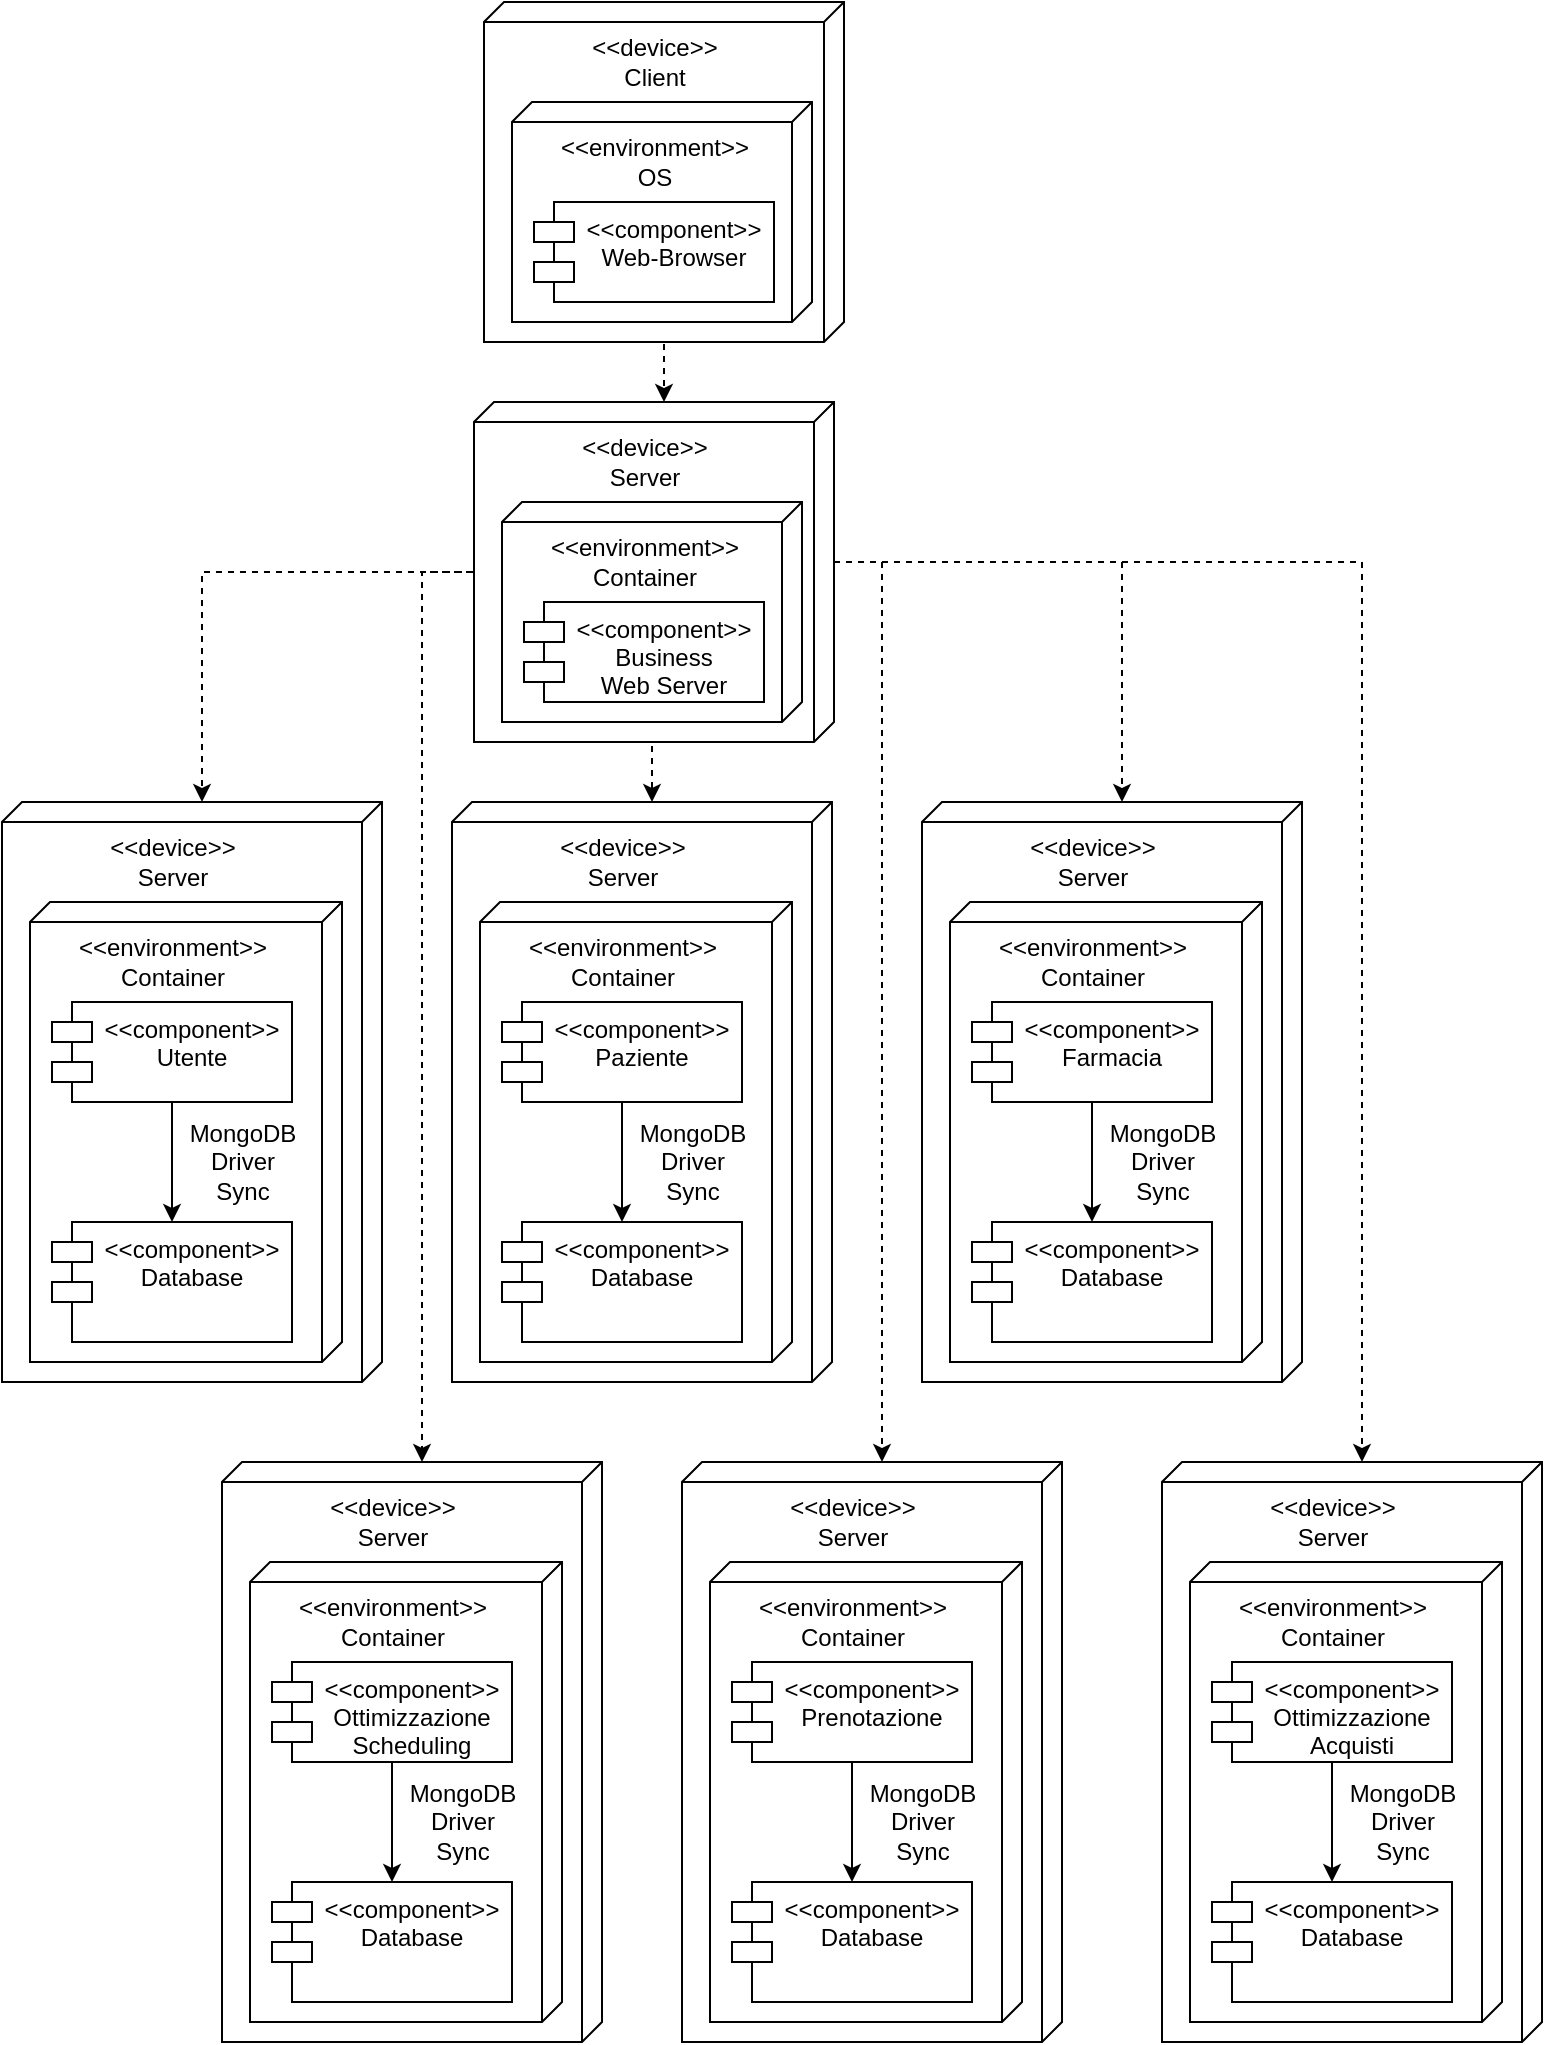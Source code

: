 <mxfile version="20.6.2" type="device" pages="2"><diagram id="hp1qp7mSKygAO5UUr3cB" name="Deployment Diagram"><mxGraphModel dx="1024" dy="604" grid="1" gridSize="10" guides="1" tooltips="1" connect="1" arrows="1" fold="1" page="1" pageScale="1" pageWidth="827" pageHeight="1169" math="0" shadow="0"><root><mxCell id="0"/><mxCell id="1" parent="0"/><mxCell id="gYNLZUnL-s2cW1L1BG-D-2" value="" style="group" parent="1" vertex="1" connectable="0"><mxGeometry x="369" y="740" width="190" height="290" as="geometry"/></mxCell><mxCell id="EoYwUy-_z3sT_PPJ98g5-13" value="" style="verticalAlign=top;align=left;spacingTop=8;spacingLeft=2;spacingRight=12;shape=cube;size=10;direction=south;fontStyle=4;html=1;" parent="gYNLZUnL-s2cW1L1BG-D-2" vertex="1"><mxGeometry width="190" height="290" as="geometry"/></mxCell><mxCell id="EoYwUy-_z3sT_PPJ98g5-14" value="" style="verticalAlign=top;align=left;spacingTop=8;spacingLeft=2;spacingRight=12;shape=cube;size=10;direction=south;fontStyle=4;html=1;" parent="gYNLZUnL-s2cW1L1BG-D-2" vertex="1"><mxGeometry x="14" y="50" width="156" height="230" as="geometry"/></mxCell><mxCell id="EoYwUy-_z3sT_PPJ98g5-15" value="&amp;lt;&amp;lt;device&amp;gt;&amp;gt;&lt;br&gt;Server" style="text;html=1;align=center;verticalAlign=middle;resizable=0;points=[];autosize=1;strokeColor=none;fillColor=none;" parent="gYNLZUnL-s2cW1L1BG-D-2" vertex="1"><mxGeometry x="40" y="10" width="90" height="40" as="geometry"/></mxCell><mxCell id="EoYwUy-_z3sT_PPJ98g5-16" value="&amp;lt;&amp;lt;environment&amp;gt;&amp;gt;&lt;br&gt;Container" style="text;html=1;align=center;verticalAlign=middle;resizable=0;points=[];autosize=1;strokeColor=none;fillColor=none;" parent="gYNLZUnL-s2cW1L1BG-D-2" vertex="1"><mxGeometry x="25" y="60" width="120" height="40" as="geometry"/></mxCell><mxCell id="EoYwUy-_z3sT_PPJ98g5-17" value="&lt;&lt;component&gt;&gt;&#10;Prenotazione" style="shape=module;align=left;spacingLeft=20;align=center;verticalAlign=top;" parent="gYNLZUnL-s2cW1L1BG-D-2" vertex="1"><mxGeometry x="25" y="100" width="120" height="50" as="geometry"/></mxCell><mxCell id="EoYwUy-_z3sT_PPJ98g5-29" value="&lt;&lt;component&gt;&gt;&#10;Database" style="shape=module;align=left;spacingLeft=20;align=center;verticalAlign=top;" parent="gYNLZUnL-s2cW1L1BG-D-2" vertex="1"><mxGeometry x="25" y="210" width="120" height="60" as="geometry"/></mxCell><mxCell id="EoYwUy-_z3sT_PPJ98g5-34" style="edgeStyle=orthogonalEdgeStyle;rounded=0;orthogonalLoop=1;jettySize=auto;html=1;exitX=0.5;exitY=1;exitDx=0;exitDy=0;entryX=0.5;entryY=0;entryDx=0;entryDy=0;" parent="gYNLZUnL-s2cW1L1BG-D-2" source="EoYwUy-_z3sT_PPJ98g5-17" target="EoYwUy-_z3sT_PPJ98g5-29" edge="1"><mxGeometry relative="1" as="geometry"/></mxCell><mxCell id="rp2tt8BUY_ND7zUaeTCn-1" value="MongoDB &lt;br&gt;Driver&lt;br&gt;Sync" style="text;html=1;align=center;verticalAlign=middle;resizable=0;points=[];autosize=1;strokeColor=none;fillColor=none;" parent="gYNLZUnL-s2cW1L1BG-D-2" vertex="1"><mxGeometry x="80" y="150" width="80" height="60" as="geometry"/></mxCell><mxCell id="gYNLZUnL-s2cW1L1BG-D-13" value="" style="group" parent="1" vertex="1" connectable="0"><mxGeometry x="270" y="10" width="180" height="170" as="geometry"/></mxCell><mxCell id="Jl4V8tsHGqR_hB3o1m1W-3" value="" style="verticalAlign=top;align=left;spacingTop=8;spacingLeft=2;spacingRight=12;shape=cube;size=10;direction=south;fontStyle=4;html=1;" parent="gYNLZUnL-s2cW1L1BG-D-13" vertex="1"><mxGeometry width="180" height="170" as="geometry"/></mxCell><mxCell id="EoYwUy-_z3sT_PPJ98g5-9" value="" style="verticalAlign=top;align=left;spacingTop=8;spacingLeft=2;spacingRight=12;shape=cube;size=10;direction=south;fontStyle=4;html=1;" parent="gYNLZUnL-s2cW1L1BG-D-13" vertex="1"><mxGeometry x="14" y="50" width="150" height="110" as="geometry"/></mxCell><mxCell id="EoYwUy-_z3sT_PPJ98g5-10" value="&amp;lt;&amp;lt;device&amp;gt;&amp;gt;&lt;br&gt;Client" style="text;html=1;align=center;verticalAlign=middle;resizable=0;points=[];autosize=1;strokeColor=none;fillColor=none;" parent="gYNLZUnL-s2cW1L1BG-D-13" vertex="1"><mxGeometry x="40" y="10" width="90" height="40" as="geometry"/></mxCell><mxCell id="EoYwUy-_z3sT_PPJ98g5-11" value="&amp;lt;&amp;lt;environment&amp;gt;&amp;gt;&lt;br&gt;OS" style="text;html=1;align=center;verticalAlign=middle;resizable=0;points=[];autosize=1;strokeColor=none;fillColor=none;" parent="gYNLZUnL-s2cW1L1BG-D-13" vertex="1"><mxGeometry x="25" y="60" width="120" height="40" as="geometry"/></mxCell><mxCell id="EoYwUy-_z3sT_PPJ98g5-12" value="&lt;&lt;component&gt;&gt;&#10;Web-Browser" style="shape=module;align=left;spacingLeft=20;align=center;verticalAlign=top;" parent="gYNLZUnL-s2cW1L1BG-D-13" vertex="1"><mxGeometry x="25" y="100" width="120" height="50" as="geometry"/></mxCell><mxCell id="z6-84wwXa2K08NQpTQs4-1" value="" style="group" parent="1" vertex="1" connectable="0"><mxGeometry x="254" y="410" width="190" height="290" as="geometry"/></mxCell><mxCell id="z6-84wwXa2K08NQpTQs4-2" value="" style="verticalAlign=top;align=left;spacingTop=8;spacingLeft=2;spacingRight=12;shape=cube;size=10;direction=south;fontStyle=4;html=1;" parent="z6-84wwXa2K08NQpTQs4-1" vertex="1"><mxGeometry width="190" height="290" as="geometry"/></mxCell><mxCell id="z6-84wwXa2K08NQpTQs4-3" value="" style="verticalAlign=top;align=left;spacingTop=8;spacingLeft=2;spacingRight=12;shape=cube;size=10;direction=south;fontStyle=4;html=1;" parent="z6-84wwXa2K08NQpTQs4-1" vertex="1"><mxGeometry x="14" y="50" width="156" height="230" as="geometry"/></mxCell><mxCell id="z6-84wwXa2K08NQpTQs4-4" value="&amp;lt;&amp;lt;device&amp;gt;&amp;gt;&lt;br&gt;Server" style="text;html=1;align=center;verticalAlign=middle;resizable=0;points=[];autosize=1;strokeColor=none;fillColor=none;" parent="z6-84wwXa2K08NQpTQs4-1" vertex="1"><mxGeometry x="40" y="10" width="90" height="40" as="geometry"/></mxCell><mxCell id="z6-84wwXa2K08NQpTQs4-5" value="&amp;lt;&amp;lt;environment&amp;gt;&amp;gt;&lt;br&gt;Container" style="text;html=1;align=center;verticalAlign=middle;resizable=0;points=[];autosize=1;strokeColor=none;fillColor=none;" parent="z6-84wwXa2K08NQpTQs4-1" vertex="1"><mxGeometry x="25" y="60" width="120" height="40" as="geometry"/></mxCell><mxCell id="z6-84wwXa2K08NQpTQs4-6" value="&lt;&lt;component&gt;&gt;&#10;Paziente" style="shape=module;align=left;spacingLeft=20;align=center;verticalAlign=top;" parent="z6-84wwXa2K08NQpTQs4-1" vertex="1"><mxGeometry x="25" y="100" width="120" height="50" as="geometry"/></mxCell><mxCell id="z6-84wwXa2K08NQpTQs4-7" value="&lt;&lt;component&gt;&gt;&#10;Database" style="shape=module;align=left;spacingLeft=20;align=center;verticalAlign=top;" parent="z6-84wwXa2K08NQpTQs4-1" vertex="1"><mxGeometry x="25" y="210" width="120" height="60" as="geometry"/></mxCell><mxCell id="z6-84wwXa2K08NQpTQs4-8" style="edgeStyle=orthogonalEdgeStyle;rounded=0;orthogonalLoop=1;jettySize=auto;html=1;exitX=0.5;exitY=1;exitDx=0;exitDy=0;entryX=0.5;entryY=0;entryDx=0;entryDy=0;" parent="z6-84wwXa2K08NQpTQs4-1" source="z6-84wwXa2K08NQpTQs4-6" target="z6-84wwXa2K08NQpTQs4-7" edge="1"><mxGeometry relative="1" as="geometry"/></mxCell><mxCell id="z6-84wwXa2K08NQpTQs4-9" value="MongoDB &lt;br&gt;Driver&lt;br&gt;Sync" style="text;html=1;align=center;verticalAlign=middle;resizable=0;points=[];autosize=1;strokeColor=none;fillColor=none;" parent="z6-84wwXa2K08NQpTQs4-1" vertex="1"><mxGeometry x="80" y="150" width="80" height="60" as="geometry"/></mxCell><mxCell id="z6-84wwXa2K08NQpTQs4-10" value="" style="group" parent="1" vertex="1" connectable="0"><mxGeometry x="489" y="410" width="190" height="290" as="geometry"/></mxCell><mxCell id="z6-84wwXa2K08NQpTQs4-11" value="" style="verticalAlign=top;align=left;spacingTop=8;spacingLeft=2;spacingRight=12;shape=cube;size=10;direction=south;fontStyle=4;html=1;" parent="z6-84wwXa2K08NQpTQs4-10" vertex="1"><mxGeometry width="190" height="290" as="geometry"/></mxCell><mxCell id="z6-84wwXa2K08NQpTQs4-12" value="" style="verticalAlign=top;align=left;spacingTop=8;spacingLeft=2;spacingRight=12;shape=cube;size=10;direction=south;fontStyle=4;html=1;" parent="z6-84wwXa2K08NQpTQs4-10" vertex="1"><mxGeometry x="14" y="50" width="156" height="230" as="geometry"/></mxCell><mxCell id="z6-84wwXa2K08NQpTQs4-13" value="&amp;lt;&amp;lt;device&amp;gt;&amp;gt;&lt;br&gt;Server" style="text;html=1;align=center;verticalAlign=middle;resizable=0;points=[];autosize=1;strokeColor=none;fillColor=none;" parent="z6-84wwXa2K08NQpTQs4-10" vertex="1"><mxGeometry x="40" y="10" width="90" height="40" as="geometry"/></mxCell><mxCell id="z6-84wwXa2K08NQpTQs4-14" value="&amp;lt;&amp;lt;environment&amp;gt;&amp;gt;&lt;br&gt;Container" style="text;html=1;align=center;verticalAlign=middle;resizable=0;points=[];autosize=1;strokeColor=none;fillColor=none;" parent="z6-84wwXa2K08NQpTQs4-10" vertex="1"><mxGeometry x="25" y="60" width="120" height="40" as="geometry"/></mxCell><mxCell id="z6-84wwXa2K08NQpTQs4-15" value="&lt;&lt;component&gt;&gt;&#10;Farmacia" style="shape=module;align=left;spacingLeft=20;align=center;verticalAlign=top;" parent="z6-84wwXa2K08NQpTQs4-10" vertex="1"><mxGeometry x="25" y="100" width="120" height="50" as="geometry"/></mxCell><mxCell id="z6-84wwXa2K08NQpTQs4-16" value="&lt;&lt;component&gt;&gt;&#10;Database" style="shape=module;align=left;spacingLeft=20;align=center;verticalAlign=top;" parent="z6-84wwXa2K08NQpTQs4-10" vertex="1"><mxGeometry x="25" y="210" width="120" height="60" as="geometry"/></mxCell><mxCell id="z6-84wwXa2K08NQpTQs4-17" style="edgeStyle=orthogonalEdgeStyle;rounded=0;orthogonalLoop=1;jettySize=auto;html=1;exitX=0.5;exitY=1;exitDx=0;exitDy=0;entryX=0.5;entryY=0;entryDx=0;entryDy=0;" parent="z6-84wwXa2K08NQpTQs4-10" source="z6-84wwXa2K08NQpTQs4-15" target="z6-84wwXa2K08NQpTQs4-16" edge="1"><mxGeometry relative="1" as="geometry"/></mxCell><mxCell id="z6-84wwXa2K08NQpTQs4-18" value="MongoDB &lt;br&gt;Driver&lt;br&gt;Sync" style="text;html=1;align=center;verticalAlign=middle;resizable=0;points=[];autosize=1;strokeColor=none;fillColor=none;" parent="z6-84wwXa2K08NQpTQs4-10" vertex="1"><mxGeometry x="80" y="150" width="80" height="60" as="geometry"/></mxCell><mxCell id="XWkOMeQOU7zbUE0emtky-1" value="" style="group" parent="1" vertex="1" connectable="0"><mxGeometry x="29" y="410" width="190" height="290" as="geometry"/></mxCell><mxCell id="XWkOMeQOU7zbUE0emtky-2" value="" style="verticalAlign=top;align=left;spacingTop=8;spacingLeft=2;spacingRight=12;shape=cube;size=10;direction=south;fontStyle=4;html=1;" parent="XWkOMeQOU7zbUE0emtky-1" vertex="1"><mxGeometry width="190" height="290" as="geometry"/></mxCell><mxCell id="XWkOMeQOU7zbUE0emtky-3" value="" style="verticalAlign=top;align=left;spacingTop=8;spacingLeft=2;spacingRight=12;shape=cube;size=10;direction=south;fontStyle=4;html=1;" parent="XWkOMeQOU7zbUE0emtky-1" vertex="1"><mxGeometry x="14" y="50" width="156" height="230" as="geometry"/></mxCell><mxCell id="XWkOMeQOU7zbUE0emtky-4" value="&amp;lt;&amp;lt;device&amp;gt;&amp;gt;&lt;br&gt;Server" style="text;html=1;align=center;verticalAlign=middle;resizable=0;points=[];autosize=1;strokeColor=none;fillColor=none;" parent="XWkOMeQOU7zbUE0emtky-1" vertex="1"><mxGeometry x="40" y="10" width="90" height="40" as="geometry"/></mxCell><mxCell id="XWkOMeQOU7zbUE0emtky-5" value="&amp;lt;&amp;lt;environment&amp;gt;&amp;gt;&lt;br&gt;Container" style="text;html=1;align=center;verticalAlign=middle;resizable=0;points=[];autosize=1;strokeColor=none;fillColor=none;" parent="XWkOMeQOU7zbUE0emtky-1" vertex="1"><mxGeometry x="25" y="60" width="120" height="40" as="geometry"/></mxCell><mxCell id="XWkOMeQOU7zbUE0emtky-6" value="&lt;&lt;component&gt;&gt;&#10;Utente" style="shape=module;align=left;spacingLeft=20;align=center;verticalAlign=top;" parent="XWkOMeQOU7zbUE0emtky-1" vertex="1"><mxGeometry x="25" y="100" width="120" height="50" as="geometry"/></mxCell><mxCell id="XWkOMeQOU7zbUE0emtky-7" value="&lt;&lt;component&gt;&gt;&#10;Database" style="shape=module;align=left;spacingLeft=20;align=center;verticalAlign=top;" parent="XWkOMeQOU7zbUE0emtky-1" vertex="1"><mxGeometry x="25" y="210" width="120" height="60" as="geometry"/></mxCell><mxCell id="XWkOMeQOU7zbUE0emtky-8" style="edgeStyle=orthogonalEdgeStyle;rounded=0;orthogonalLoop=1;jettySize=auto;html=1;exitX=0.5;exitY=1;exitDx=0;exitDy=0;entryX=0.5;entryY=0;entryDx=0;entryDy=0;" parent="XWkOMeQOU7zbUE0emtky-1" source="XWkOMeQOU7zbUE0emtky-6" target="XWkOMeQOU7zbUE0emtky-7" edge="1"><mxGeometry relative="1" as="geometry"/></mxCell><mxCell id="XWkOMeQOU7zbUE0emtky-9" value="MongoDB &lt;br&gt;Driver&lt;br&gt;Sync" style="text;html=1;align=center;verticalAlign=middle;resizable=0;points=[];autosize=1;strokeColor=none;fillColor=none;" parent="XWkOMeQOU7zbUE0emtky-1" vertex="1"><mxGeometry x="80" y="150" width="80" height="60" as="geometry"/></mxCell><mxCell id="fykZlIm8UL11qnvo_pR8-1" value="" style="group" parent="1" vertex="1" connectable="0"><mxGeometry x="139" y="740" width="190" height="290" as="geometry"/></mxCell><mxCell id="fykZlIm8UL11qnvo_pR8-2" value="" style="verticalAlign=top;align=left;spacingTop=8;spacingLeft=2;spacingRight=12;shape=cube;size=10;direction=south;fontStyle=4;html=1;" parent="fykZlIm8UL11qnvo_pR8-1" vertex="1"><mxGeometry width="190" height="290" as="geometry"/></mxCell><mxCell id="fykZlIm8UL11qnvo_pR8-3" value="" style="verticalAlign=top;align=left;spacingTop=8;spacingLeft=2;spacingRight=12;shape=cube;size=10;direction=south;fontStyle=4;html=1;" parent="fykZlIm8UL11qnvo_pR8-1" vertex="1"><mxGeometry x="14" y="50" width="156" height="230" as="geometry"/></mxCell><mxCell id="fykZlIm8UL11qnvo_pR8-4" value="&amp;lt;&amp;lt;device&amp;gt;&amp;gt;&lt;br&gt;Server" style="text;html=1;align=center;verticalAlign=middle;resizable=0;points=[];autosize=1;strokeColor=none;fillColor=none;" parent="fykZlIm8UL11qnvo_pR8-1" vertex="1"><mxGeometry x="40" y="10" width="90" height="40" as="geometry"/></mxCell><mxCell id="fykZlIm8UL11qnvo_pR8-5" value="&amp;lt;&amp;lt;environment&amp;gt;&amp;gt;&lt;br&gt;Container" style="text;html=1;align=center;verticalAlign=middle;resizable=0;points=[];autosize=1;strokeColor=none;fillColor=none;" parent="fykZlIm8UL11qnvo_pR8-1" vertex="1"><mxGeometry x="25" y="60" width="120" height="40" as="geometry"/></mxCell><mxCell id="fykZlIm8UL11qnvo_pR8-6" value="&lt;&lt;component&gt;&gt;&#10;Ottimizzazione&#10;Scheduling" style="shape=module;align=left;spacingLeft=20;align=center;verticalAlign=top;" parent="fykZlIm8UL11qnvo_pR8-1" vertex="1"><mxGeometry x="25" y="100" width="120" height="50" as="geometry"/></mxCell><mxCell id="fykZlIm8UL11qnvo_pR8-7" value="&lt;&lt;component&gt;&gt;&#10;Database" style="shape=module;align=left;spacingLeft=20;align=center;verticalAlign=top;" parent="fykZlIm8UL11qnvo_pR8-1" vertex="1"><mxGeometry x="25" y="210" width="120" height="60" as="geometry"/></mxCell><mxCell id="fykZlIm8UL11qnvo_pR8-8" style="edgeStyle=orthogonalEdgeStyle;rounded=0;orthogonalLoop=1;jettySize=auto;html=1;exitX=0.5;exitY=1;exitDx=0;exitDy=0;entryX=0.5;entryY=0;entryDx=0;entryDy=0;" parent="fykZlIm8UL11qnvo_pR8-1" source="fykZlIm8UL11qnvo_pR8-6" target="fykZlIm8UL11qnvo_pR8-7" edge="1"><mxGeometry relative="1" as="geometry"/></mxCell><mxCell id="fykZlIm8UL11qnvo_pR8-9" value="MongoDB &lt;br&gt;Driver&lt;br&gt;Sync" style="text;html=1;align=center;verticalAlign=middle;resizable=0;points=[];autosize=1;strokeColor=none;fillColor=none;" parent="fykZlIm8UL11qnvo_pR8-1" vertex="1"><mxGeometry x="80" y="150" width="80" height="60" as="geometry"/></mxCell><mxCell id="w-_iDv3f6LNOHZiqpO8b-1" value="" style="group" parent="1" vertex="1" connectable="0"><mxGeometry x="609" y="740" width="190" height="290" as="geometry"/></mxCell><mxCell id="w-_iDv3f6LNOHZiqpO8b-2" value="" style="verticalAlign=top;align=left;spacingTop=8;spacingLeft=2;spacingRight=12;shape=cube;size=10;direction=south;fontStyle=4;html=1;" parent="w-_iDv3f6LNOHZiqpO8b-1" vertex="1"><mxGeometry width="190" height="290" as="geometry"/></mxCell><mxCell id="w-_iDv3f6LNOHZiqpO8b-3" value="" style="verticalAlign=top;align=left;spacingTop=8;spacingLeft=2;spacingRight=12;shape=cube;size=10;direction=south;fontStyle=4;html=1;" parent="w-_iDv3f6LNOHZiqpO8b-1" vertex="1"><mxGeometry x="14" y="50" width="156" height="230" as="geometry"/></mxCell><mxCell id="w-_iDv3f6LNOHZiqpO8b-4" value="&amp;lt;&amp;lt;device&amp;gt;&amp;gt;&lt;br&gt;Server" style="text;html=1;align=center;verticalAlign=middle;resizable=0;points=[];autosize=1;strokeColor=none;fillColor=none;" parent="w-_iDv3f6LNOHZiqpO8b-1" vertex="1"><mxGeometry x="40" y="10" width="90" height="40" as="geometry"/></mxCell><mxCell id="w-_iDv3f6LNOHZiqpO8b-5" value="&amp;lt;&amp;lt;environment&amp;gt;&amp;gt;&lt;br&gt;Container" style="text;html=1;align=center;verticalAlign=middle;resizable=0;points=[];autosize=1;strokeColor=none;fillColor=none;" parent="w-_iDv3f6LNOHZiqpO8b-1" vertex="1"><mxGeometry x="25" y="60" width="120" height="40" as="geometry"/></mxCell><mxCell id="w-_iDv3f6LNOHZiqpO8b-6" value="&lt;&lt;component&gt;&gt;&#10;Ottimizzazione&#10;Acquisti" style="shape=module;align=left;spacingLeft=20;align=center;verticalAlign=top;" parent="w-_iDv3f6LNOHZiqpO8b-1" vertex="1"><mxGeometry x="25" y="100" width="120" height="50" as="geometry"/></mxCell><mxCell id="w-_iDv3f6LNOHZiqpO8b-7" value="&lt;&lt;component&gt;&gt;&#10;Database" style="shape=module;align=left;spacingLeft=20;align=center;verticalAlign=top;" parent="w-_iDv3f6LNOHZiqpO8b-1" vertex="1"><mxGeometry x="25" y="210" width="120" height="60" as="geometry"/></mxCell><mxCell id="w-_iDv3f6LNOHZiqpO8b-8" style="edgeStyle=orthogonalEdgeStyle;rounded=0;orthogonalLoop=1;jettySize=auto;html=1;exitX=0.5;exitY=1;exitDx=0;exitDy=0;entryX=0.5;entryY=0;entryDx=0;entryDy=0;" parent="w-_iDv3f6LNOHZiqpO8b-1" source="w-_iDv3f6LNOHZiqpO8b-6" target="w-_iDv3f6LNOHZiqpO8b-7" edge="1"><mxGeometry relative="1" as="geometry"/></mxCell><mxCell id="w-_iDv3f6LNOHZiqpO8b-9" value="MongoDB &lt;br&gt;Driver&lt;br&gt;Sync" style="text;html=1;align=center;verticalAlign=middle;resizable=0;points=[];autosize=1;strokeColor=none;fillColor=none;" parent="w-_iDv3f6LNOHZiqpO8b-1" vertex="1"><mxGeometry x="80" y="150" width="80" height="60" as="geometry"/></mxCell><mxCell id="mqTkWcwgb5aTSwPh3ffL-10" value="" style="group" parent="1" vertex="1" connectable="0"><mxGeometry x="265" y="210" width="180" height="170" as="geometry"/></mxCell><mxCell id="mqTkWcwgb5aTSwPh3ffL-11" value="" style="verticalAlign=top;align=left;spacingTop=8;spacingLeft=2;spacingRight=12;shape=cube;size=10;direction=south;fontStyle=4;html=1;" parent="mqTkWcwgb5aTSwPh3ffL-10" vertex="1"><mxGeometry width="180" height="170" as="geometry"/></mxCell><mxCell id="mqTkWcwgb5aTSwPh3ffL-12" value="" style="verticalAlign=top;align=left;spacingTop=8;spacingLeft=2;spacingRight=12;shape=cube;size=10;direction=south;fontStyle=4;html=1;" parent="mqTkWcwgb5aTSwPh3ffL-10" vertex="1"><mxGeometry x="14" y="50" width="150" height="110" as="geometry"/></mxCell><mxCell id="mqTkWcwgb5aTSwPh3ffL-13" value="&amp;lt;&amp;lt;device&amp;gt;&amp;gt;&lt;br&gt;Server" style="text;html=1;align=center;verticalAlign=middle;resizable=0;points=[];autosize=1;strokeColor=none;fillColor=none;" parent="mqTkWcwgb5aTSwPh3ffL-10" vertex="1"><mxGeometry x="40" y="10" width="90" height="40" as="geometry"/></mxCell><mxCell id="mqTkWcwgb5aTSwPh3ffL-14" value="&amp;lt;&amp;lt;environment&amp;gt;&amp;gt;&lt;br&gt;Container" style="text;html=1;align=center;verticalAlign=middle;resizable=0;points=[];autosize=1;strokeColor=none;fillColor=none;" parent="mqTkWcwgb5aTSwPh3ffL-10" vertex="1"><mxGeometry x="25" y="60" width="120" height="40" as="geometry"/></mxCell><mxCell id="mqTkWcwgb5aTSwPh3ffL-15" value="&lt;&lt;component&gt;&gt;&#10;Business &#10;Web Server" style="shape=module;align=left;spacingLeft=20;align=center;verticalAlign=top;" parent="mqTkWcwgb5aTSwPh3ffL-10" vertex="1"><mxGeometry x="25" y="100" width="120" height="50" as="geometry"/></mxCell><mxCell id="mqTkWcwgb5aTSwPh3ffL-18" style="edgeStyle=orthogonalEdgeStyle;rounded=0;orthogonalLoop=1;jettySize=auto;html=1;entryX=0;entryY=0;entryDx=0;entryDy=90;entryPerimeter=0;dashed=1;endArrow=classic;endFill=1;" parent="1" source="mqTkWcwgb5aTSwPh3ffL-11" target="XWkOMeQOU7zbUE0emtky-2" edge="1"><mxGeometry relative="1" as="geometry"/></mxCell><mxCell id="mqTkWcwgb5aTSwPh3ffL-20" style="edgeStyle=orthogonalEdgeStyle;rounded=0;orthogonalLoop=1;jettySize=auto;html=1;exitX=0;exitY=0;exitDx=170;exitDy=95;exitPerimeter=0;entryX=0;entryY=0;entryDx=0;entryDy=85;entryPerimeter=0;dashed=1;startArrow=none;startFill=0;endArrow=classic;endFill=1;" parent="1" source="Jl4V8tsHGqR_hB3o1m1W-3" target="mqTkWcwgb5aTSwPh3ffL-11" edge="1"><mxGeometry relative="1" as="geometry"/></mxCell><mxCell id="mqTkWcwgb5aTSwPh3ffL-21" style="edgeStyle=orthogonalEdgeStyle;rounded=0;orthogonalLoop=1;jettySize=auto;html=1;exitX=0;exitY=0;exitDx=170;exitDy=95;exitPerimeter=0;entryX=0;entryY=0;entryDx=0;entryDy=90;entryPerimeter=0;dashed=1;startArrow=none;startFill=0;endArrow=classic;endFill=1;" parent="1" source="mqTkWcwgb5aTSwPh3ffL-11" target="z6-84wwXa2K08NQpTQs4-2" edge="1"><mxGeometry relative="1" as="geometry"/></mxCell><mxCell id="mqTkWcwgb5aTSwPh3ffL-23" style="edgeStyle=orthogonalEdgeStyle;rounded=0;orthogonalLoop=1;jettySize=auto;html=1;exitX=0;exitY=0;exitDx=80;exitDy=0;exitPerimeter=0;entryX=0;entryY=0;entryDx=0;entryDy=90;entryPerimeter=0;dashed=1;startArrow=none;startFill=0;endArrow=classic;endFill=1;" parent="1" source="mqTkWcwgb5aTSwPh3ffL-11" target="z6-84wwXa2K08NQpTQs4-11" edge="1"><mxGeometry relative="1" as="geometry"/></mxCell><mxCell id="mqTkWcwgb5aTSwPh3ffL-24" style="edgeStyle=orthogonalEdgeStyle;rounded=0;orthogonalLoop=1;jettySize=auto;html=1;exitX=0;exitY=0;exitDx=90;exitDy=180;exitPerimeter=0;entryX=0;entryY=0;entryDx=0;entryDy=90;entryPerimeter=0;dashed=1;startArrow=none;startFill=0;endArrow=classic;endFill=1;" parent="1" source="mqTkWcwgb5aTSwPh3ffL-11" target="fykZlIm8UL11qnvo_pR8-2" edge="1"><mxGeometry relative="1" as="geometry"><Array as="points"><mxPoint x="265" y="295"/><mxPoint x="239" y="295"/></Array></mxGeometry></mxCell><mxCell id="mqTkWcwgb5aTSwPh3ffL-25" style="edgeStyle=orthogonalEdgeStyle;rounded=0;orthogonalLoop=1;jettySize=auto;html=1;exitX=0;exitY=0;exitDx=80;exitDy=0;exitPerimeter=0;entryX=0;entryY=0;entryDx=0;entryDy=90;entryPerimeter=0;dashed=1;startArrow=none;startFill=0;endArrow=classic;endFill=1;" parent="1" source="mqTkWcwgb5aTSwPh3ffL-11" target="EoYwUy-_z3sT_PPJ98g5-13" edge="1"><mxGeometry relative="1" as="geometry"/></mxCell><mxCell id="mqTkWcwgb5aTSwPh3ffL-26" style="edgeStyle=orthogonalEdgeStyle;rounded=0;orthogonalLoop=1;jettySize=auto;html=1;exitX=0;exitY=0;exitDx=80;exitDy=0;exitPerimeter=0;entryX=0;entryY=0;entryDx=0;entryDy=90;entryPerimeter=0;dashed=1;startArrow=none;startFill=0;endArrow=classic;endFill=1;" parent="1" source="mqTkWcwgb5aTSwPh3ffL-11" target="w-_iDv3f6LNOHZiqpO8b-2" edge="1"><mxGeometry relative="1" as="geometry"/></mxCell></root></mxGraphModel></diagram><diagram id="l7UA63tvR2rImr4xeuRK" name="Decomposizione in Sottosistemi"><mxGraphModel dx="1575" dy="929" grid="1" gridSize="10" guides="1" tooltips="1" connect="1" arrows="1" fold="1" page="1" pageScale="1" pageWidth="827" pageHeight="1169" math="0" shadow="0"><root><mxCell id="0"/><mxCell id="1" parent="0"/><mxCell id="Uitch-NNgLzOJlt8OQ1R-15" style="edgeStyle=orthogonalEdgeStyle;rounded=0;orthogonalLoop=1;jettySize=auto;html=1;exitX=0.5;exitY=1;exitDx=0;exitDy=0;exitPerimeter=0;entryX=0;entryY=0;entryDx=82.5;entryDy=14;entryPerimeter=0;dashed=1;" parent="1" source="iUlFS3GRSYpoX0u-Owvv-1" target="iUlFS3GRSYpoX0u-Owvv-3" edge="1"><mxGeometry relative="1" as="geometry"/></mxCell><mxCell id="Uitch-NNgLzOJlt8OQ1R-16" style="edgeStyle=orthogonalEdgeStyle;rounded=0;orthogonalLoop=1;jettySize=auto;html=1;exitX=0.5;exitY=1;exitDx=0;exitDy=0;exitPerimeter=0;entryX=0;entryY=0;entryDx=82.5;entryDy=14;entryPerimeter=0;dashed=1;" parent="1" source="iUlFS3GRSYpoX0u-Owvv-1" target="xouw1enIXbdMMEqRbHoV-10" edge="1"><mxGeometry relative="1" as="geometry"/></mxCell><mxCell id="Uitch-NNgLzOJlt8OQ1R-17" style="edgeStyle=orthogonalEdgeStyle;rounded=0;orthogonalLoop=1;jettySize=auto;html=1;exitX=0.5;exitY=1;exitDx=0;exitDy=0;exitPerimeter=0;entryX=0;entryY=0;entryDx=82.5;entryDy=14;entryPerimeter=0;dashed=1;" parent="1" source="iUlFS3GRSYpoX0u-Owvv-1" target="xouw1enIXbdMMEqRbHoV-18" edge="1"><mxGeometry relative="1" as="geometry"/></mxCell><mxCell id="Uitch-NNgLzOJlt8OQ1R-18" style="edgeStyle=orthogonalEdgeStyle;rounded=0;orthogonalLoop=1;jettySize=auto;html=1;exitX=0.5;exitY=1;exitDx=0;exitDy=0;exitPerimeter=0;entryX=0;entryY=0;entryDx=82.5;entryDy=14;entryPerimeter=0;dashed=1;" parent="1" source="iUlFS3GRSYpoX0u-Owvv-1" target="mkcJqbMn2UwTk4pfuTuQ-2" edge="1"><mxGeometry relative="1" as="geometry"/></mxCell><mxCell id="Uitch-NNgLzOJlt8OQ1R-19" style="edgeStyle=orthogonalEdgeStyle;rounded=0;orthogonalLoop=1;jettySize=auto;html=1;exitX=0.5;exitY=1;exitDx=0;exitDy=0;exitPerimeter=0;entryX=0;entryY=0;entryDx=82.5;entryDy=14;entryPerimeter=0;dashed=1;" parent="1" source="iUlFS3GRSYpoX0u-Owvv-1" target="mkcJqbMn2UwTk4pfuTuQ-10" edge="1"><mxGeometry relative="1" as="geometry"/></mxCell><mxCell id="Uitch-NNgLzOJlt8OQ1R-20" style="edgeStyle=orthogonalEdgeStyle;rounded=0;orthogonalLoop=1;jettySize=auto;html=1;exitX=0.5;exitY=1;exitDx=0;exitDy=0;exitPerimeter=0;entryX=0;entryY=0;entryDx=82.5;entryDy=14;entryPerimeter=0;dashed=1;" parent="1" source="iUlFS3GRSYpoX0u-Owvv-1" target="Uitch-NNgLzOJlt8OQ1R-4" edge="1"><mxGeometry relative="1" as="geometry"/></mxCell><mxCell id="xouw1enIXbdMMEqRbHoV-8" value="" style="group" parent="1" vertex="1" connectable="0"><mxGeometry x="30" y="770" width="125" height="270" as="geometry"/></mxCell><mxCell id="iUlFS3GRSYpoX0u-Owvv-3" value="" style="shape=folder;fontStyle=1;spacingTop=10;tabWidth=40;tabHeight=14;tabPosition=left;html=1;fillColor=none;" parent="xouw1enIXbdMMEqRbHoV-8" vertex="1"><mxGeometry width="125" height="190" as="geometry"/></mxCell><mxCell id="iUlFS3GRSYpoX0u-Owvv-4" value="Prenotazione" style="text;html=1;align=center;verticalAlign=middle;resizable=0;points=[];autosize=1;strokeColor=none;fillColor=none;" parent="xouw1enIXbdMMEqRbHoV-8" vertex="1"><mxGeometry x="17.5" y="20" width="90" height="30" as="geometry"/></mxCell><mxCell id="iUlFS3GRSYpoX0u-Owvv-5" value="Subsystem" style="shape=folder;fontStyle=1;spacingTop=10;tabWidth=40;tabHeight=14;tabPosition=left;html=1;fillColor=none;" parent="xouw1enIXbdMMEqRbHoV-8" vertex="1"><mxGeometry x="17.5" y="50" width="90" height="50" as="geometry"/></mxCell><mxCell id="iUlFS3GRSYpoX0u-Owvv-6" value="" style="shape=cylinder3;whiteSpace=wrap;html=1;boundedLbl=1;backgroundOutline=1;size=15;fillColor=none;" parent="xouw1enIXbdMMEqRbHoV-8" vertex="1"><mxGeometry x="30" y="220" width="60" height="50" as="geometry"/></mxCell><mxCell id="iUlFS3GRSYpoX0u-Owvv-13" style="edgeStyle=orthogonalEdgeStyle;rounded=0;orthogonalLoop=1;jettySize=auto;html=1;exitX=0.5;exitY=1;exitDx=0;exitDy=0;exitPerimeter=0;entryX=0.5;entryY=0;entryDx=0;entryDy=0;entryPerimeter=0;dashed=1;" parent="xouw1enIXbdMMEqRbHoV-8" source="iUlFS3GRSYpoX0u-Owvv-10" target="iUlFS3GRSYpoX0u-Owvv-6" edge="1"><mxGeometry relative="1" as="geometry"/></mxCell><mxCell id="iUlFS3GRSYpoX0u-Owvv-10" value="DataAccess" style="shape=folder;fontStyle=1;spacingTop=10;tabWidth=40;tabHeight=14;tabPosition=left;html=1;fillColor=none;" parent="xouw1enIXbdMMEqRbHoV-8" vertex="1"><mxGeometry x="15" y="120" width="90" height="50" as="geometry"/></mxCell><mxCell id="iUlFS3GRSYpoX0u-Owvv-12" style="edgeStyle=orthogonalEdgeStyle;rounded=0;orthogonalLoop=1;jettySize=auto;html=1;exitX=0.5;exitY=1;exitDx=0;exitDy=0;exitPerimeter=0;entryX=0.536;entryY=0.273;entryDx=0;entryDy=0;entryPerimeter=0;dashed=1;" parent="xouw1enIXbdMMEqRbHoV-8" source="iUlFS3GRSYpoX0u-Owvv-5" target="iUlFS3GRSYpoX0u-Owvv-10" edge="1"><mxGeometry relative="1" as="geometry"/></mxCell><mxCell id="xouw1enIXbdMMEqRbHoV-9" value="" style="group" parent="1" vertex="1" connectable="0"><mxGeometry x="180" y="770" width="125" height="270" as="geometry"/></mxCell><mxCell id="xouw1enIXbdMMEqRbHoV-10" value="" style="shape=folder;fontStyle=1;spacingTop=10;tabWidth=40;tabHeight=14;tabPosition=left;html=1;fillColor=none;" parent="xouw1enIXbdMMEqRbHoV-9" vertex="1"><mxGeometry width="125" height="190" as="geometry"/></mxCell><mxCell id="xouw1enIXbdMMEqRbHoV-11" value="Paziente" style="text;html=1;align=center;verticalAlign=middle;resizable=0;points=[];autosize=1;strokeColor=none;fillColor=none;" parent="xouw1enIXbdMMEqRbHoV-9" vertex="1"><mxGeometry x="27.5" y="20" width="70" height="30" as="geometry"/></mxCell><mxCell id="xouw1enIXbdMMEqRbHoV-12" value="Subsystem" style="shape=folder;fontStyle=1;spacingTop=10;tabWidth=40;tabHeight=14;tabPosition=left;html=1;fillColor=none;" parent="xouw1enIXbdMMEqRbHoV-9" vertex="1"><mxGeometry x="17.5" y="50" width="90" height="50" as="geometry"/></mxCell><mxCell id="xouw1enIXbdMMEqRbHoV-13" value="" style="shape=cylinder3;whiteSpace=wrap;html=1;boundedLbl=1;backgroundOutline=1;size=15;fillColor=none;" parent="xouw1enIXbdMMEqRbHoV-9" vertex="1"><mxGeometry x="30" y="220" width="60" height="50" as="geometry"/></mxCell><mxCell id="xouw1enIXbdMMEqRbHoV-14" style="edgeStyle=orthogonalEdgeStyle;rounded=0;orthogonalLoop=1;jettySize=auto;html=1;exitX=0.5;exitY=1;exitDx=0;exitDy=0;exitPerimeter=0;entryX=0.5;entryY=0;entryDx=0;entryDy=0;entryPerimeter=0;dashed=1;" parent="xouw1enIXbdMMEqRbHoV-9" source="xouw1enIXbdMMEqRbHoV-15" target="xouw1enIXbdMMEqRbHoV-13" edge="1"><mxGeometry relative="1" as="geometry"/></mxCell><mxCell id="xouw1enIXbdMMEqRbHoV-15" value="DataAccess" style="shape=folder;fontStyle=1;spacingTop=10;tabWidth=40;tabHeight=14;tabPosition=left;html=1;fillColor=none;" parent="xouw1enIXbdMMEqRbHoV-9" vertex="1"><mxGeometry x="15" y="120" width="90" height="50" as="geometry"/></mxCell><mxCell id="xouw1enIXbdMMEqRbHoV-16" style="edgeStyle=orthogonalEdgeStyle;rounded=0;orthogonalLoop=1;jettySize=auto;html=1;exitX=0.5;exitY=1;exitDx=0;exitDy=0;exitPerimeter=0;entryX=0.536;entryY=0.273;entryDx=0;entryDy=0;entryPerimeter=0;dashed=1;" parent="xouw1enIXbdMMEqRbHoV-9" source="xouw1enIXbdMMEqRbHoV-12" target="xouw1enIXbdMMEqRbHoV-15" edge="1"><mxGeometry relative="1" as="geometry"/></mxCell><mxCell id="xouw1enIXbdMMEqRbHoV-17" value="" style="group" parent="1" vertex="1" connectable="0"><mxGeometry x="330" y="770" width="125" height="270" as="geometry"/></mxCell><mxCell id="xouw1enIXbdMMEqRbHoV-18" value="" style="shape=folder;fontStyle=1;spacingTop=10;tabWidth=40;tabHeight=14;tabPosition=left;html=1;fillColor=none;" parent="xouw1enIXbdMMEqRbHoV-17" vertex="1"><mxGeometry width="125" height="190" as="geometry"/></mxCell><mxCell id="xouw1enIXbdMMEqRbHoV-19" value="Farmacia" style="text;html=1;align=center;verticalAlign=middle;resizable=0;points=[];autosize=1;strokeColor=none;fillColor=none;" parent="xouw1enIXbdMMEqRbHoV-17" vertex="1"><mxGeometry x="27.5" y="20" width="70" height="30" as="geometry"/></mxCell><mxCell id="xouw1enIXbdMMEqRbHoV-20" value="Subsystem" style="shape=folder;fontStyle=1;spacingTop=10;tabWidth=40;tabHeight=14;tabPosition=left;html=1;fillColor=none;" parent="xouw1enIXbdMMEqRbHoV-17" vertex="1"><mxGeometry x="17.5" y="50" width="90" height="50" as="geometry"/></mxCell><mxCell id="xouw1enIXbdMMEqRbHoV-21" value="" style="shape=cylinder3;whiteSpace=wrap;html=1;boundedLbl=1;backgroundOutline=1;size=15;fillColor=none;" parent="xouw1enIXbdMMEqRbHoV-17" vertex="1"><mxGeometry x="30" y="220" width="60" height="50" as="geometry"/></mxCell><mxCell id="xouw1enIXbdMMEqRbHoV-22" style="edgeStyle=orthogonalEdgeStyle;rounded=0;orthogonalLoop=1;jettySize=auto;html=1;exitX=0.5;exitY=1;exitDx=0;exitDy=0;exitPerimeter=0;entryX=0.5;entryY=0;entryDx=0;entryDy=0;entryPerimeter=0;dashed=1;" parent="xouw1enIXbdMMEqRbHoV-17" source="xouw1enIXbdMMEqRbHoV-23" target="xouw1enIXbdMMEqRbHoV-21" edge="1"><mxGeometry relative="1" as="geometry"/></mxCell><mxCell id="xouw1enIXbdMMEqRbHoV-23" value="DataAccess" style="shape=folder;fontStyle=1;spacingTop=10;tabWidth=40;tabHeight=14;tabPosition=left;html=1;fillColor=none;" parent="xouw1enIXbdMMEqRbHoV-17" vertex="1"><mxGeometry x="15" y="120" width="90" height="50" as="geometry"/></mxCell><mxCell id="xouw1enIXbdMMEqRbHoV-24" style="edgeStyle=orthogonalEdgeStyle;rounded=0;orthogonalLoop=1;jettySize=auto;html=1;exitX=0.5;exitY=1;exitDx=0;exitDy=0;exitPerimeter=0;entryX=0.536;entryY=0.273;entryDx=0;entryDy=0;entryPerimeter=0;dashed=1;" parent="xouw1enIXbdMMEqRbHoV-17" source="xouw1enIXbdMMEqRbHoV-20" target="xouw1enIXbdMMEqRbHoV-23" edge="1"><mxGeometry relative="1" as="geometry"/></mxCell><mxCell id="mkcJqbMn2UwTk4pfuTuQ-1" value="" style="group;rotation=90;" parent="1" vertex="1" connectable="0"><mxGeometry x="480" y="770" width="125" height="270" as="geometry"/></mxCell><mxCell id="mkcJqbMn2UwTk4pfuTuQ-2" value="" style="shape=folder;fontStyle=1;spacingTop=10;tabWidth=40;tabHeight=14;tabPosition=left;html=1;fillColor=none;" parent="mkcJqbMn2UwTk4pfuTuQ-1" vertex="1"><mxGeometry width="125" height="190" as="geometry"/></mxCell><mxCell id="mkcJqbMn2UwTk4pfuTuQ-3" value="Utente" style="text;html=1;align=center;verticalAlign=middle;resizable=0;points=[];autosize=1;strokeColor=none;fillColor=none;" parent="mkcJqbMn2UwTk4pfuTuQ-1" vertex="1"><mxGeometry x="32.5" y="20" width="60" height="30" as="geometry"/></mxCell><mxCell id="mkcJqbMn2UwTk4pfuTuQ-4" value="Subsystem" style="shape=folder;fontStyle=1;spacingTop=10;tabWidth=40;tabHeight=14;tabPosition=left;html=1;fillColor=none;" parent="mkcJqbMn2UwTk4pfuTuQ-1" vertex="1"><mxGeometry x="17.5" y="50" width="90" height="50" as="geometry"/></mxCell><mxCell id="mkcJqbMn2UwTk4pfuTuQ-5" value="" style="shape=cylinder3;whiteSpace=wrap;html=1;boundedLbl=1;backgroundOutline=1;size=15;fillColor=none;" parent="mkcJqbMn2UwTk4pfuTuQ-1" vertex="1"><mxGeometry x="30" y="220" width="60" height="50" as="geometry"/></mxCell><mxCell id="mkcJqbMn2UwTk4pfuTuQ-6" style="edgeStyle=orthogonalEdgeStyle;rounded=0;orthogonalLoop=1;jettySize=auto;html=1;exitX=0.5;exitY=1;exitDx=0;exitDy=0;exitPerimeter=0;entryX=0.5;entryY=0;entryDx=0;entryDy=0;entryPerimeter=0;dashed=1;" parent="mkcJqbMn2UwTk4pfuTuQ-1" source="mkcJqbMn2UwTk4pfuTuQ-7" target="mkcJqbMn2UwTk4pfuTuQ-5" edge="1"><mxGeometry relative="1" as="geometry"/></mxCell><mxCell id="mkcJqbMn2UwTk4pfuTuQ-7" value="DataAccess" style="shape=folder;fontStyle=1;spacingTop=10;tabWidth=40;tabHeight=14;tabPosition=left;html=1;fillColor=none;" parent="mkcJqbMn2UwTk4pfuTuQ-1" vertex="1"><mxGeometry x="15" y="120" width="90" height="50" as="geometry"/></mxCell><mxCell id="mkcJqbMn2UwTk4pfuTuQ-8" style="edgeStyle=orthogonalEdgeStyle;rounded=0;orthogonalLoop=1;jettySize=auto;html=1;exitX=0.5;exitY=1;exitDx=0;exitDy=0;exitPerimeter=0;entryX=0.536;entryY=0.273;entryDx=0;entryDy=0;entryPerimeter=0;dashed=1;" parent="mkcJqbMn2UwTk4pfuTuQ-1" source="mkcJqbMn2UwTk4pfuTuQ-4" target="mkcJqbMn2UwTk4pfuTuQ-7" edge="1"><mxGeometry relative="1" as="geometry"/></mxCell><mxCell id="mkcJqbMn2UwTk4pfuTuQ-9" value="" style="group" parent="1" vertex="1" connectable="0"><mxGeometry x="630" y="770" width="125" height="270" as="geometry"/></mxCell><mxCell id="mkcJqbMn2UwTk4pfuTuQ-10" value="" style="shape=folder;fontStyle=1;spacingTop=10;tabWidth=40;tabHeight=14;tabPosition=left;html=1;fillColor=none;" parent="mkcJqbMn2UwTk4pfuTuQ-9" vertex="1"><mxGeometry width="125" height="190" as="geometry"/></mxCell><mxCell id="mkcJqbMn2UwTk4pfuTuQ-11" value="Ottimizzazione&lt;br&gt;Scheduling" style="text;html=1;align=center;verticalAlign=middle;resizable=0;points=[];autosize=1;strokeColor=none;fillColor=none;" parent="mkcJqbMn2UwTk4pfuTuQ-9" vertex="1"><mxGeometry x="12.5" y="15" width="100" height="40" as="geometry"/></mxCell><mxCell id="mkcJqbMn2UwTk4pfuTuQ-12" value="Subsystem" style="shape=folder;fontStyle=1;spacingTop=10;tabWidth=40;tabHeight=14;tabPosition=left;html=1;fillColor=none;" parent="mkcJqbMn2UwTk4pfuTuQ-9" vertex="1"><mxGeometry x="17.5" y="50" width="90" height="50" as="geometry"/></mxCell><mxCell id="mkcJqbMn2UwTk4pfuTuQ-13" value="" style="shape=cylinder3;whiteSpace=wrap;html=1;boundedLbl=1;backgroundOutline=1;size=15;fillColor=none;" parent="mkcJqbMn2UwTk4pfuTuQ-9" vertex="1"><mxGeometry x="30" y="220" width="60" height="50" as="geometry"/></mxCell><mxCell id="mkcJqbMn2UwTk4pfuTuQ-14" style="edgeStyle=orthogonalEdgeStyle;rounded=0;orthogonalLoop=1;jettySize=auto;html=1;exitX=0.5;exitY=1;exitDx=0;exitDy=0;exitPerimeter=0;entryX=0.5;entryY=0;entryDx=0;entryDy=0;entryPerimeter=0;dashed=1;" parent="mkcJqbMn2UwTk4pfuTuQ-9" source="mkcJqbMn2UwTk4pfuTuQ-15" target="mkcJqbMn2UwTk4pfuTuQ-13" edge="1"><mxGeometry relative="1" as="geometry"/></mxCell><mxCell id="mkcJqbMn2UwTk4pfuTuQ-15" value="DataAccess" style="shape=folder;fontStyle=1;spacingTop=10;tabWidth=40;tabHeight=14;tabPosition=left;html=1;fillColor=none;" parent="mkcJqbMn2UwTk4pfuTuQ-9" vertex="1"><mxGeometry x="15" y="120" width="90" height="50" as="geometry"/></mxCell><mxCell id="mkcJqbMn2UwTk4pfuTuQ-16" style="edgeStyle=orthogonalEdgeStyle;rounded=0;orthogonalLoop=1;jettySize=auto;html=1;exitX=0.5;exitY=1;exitDx=0;exitDy=0;exitPerimeter=0;entryX=0.536;entryY=0.273;entryDx=0;entryDy=0;entryPerimeter=0;dashed=1;" parent="mkcJqbMn2UwTk4pfuTuQ-9" source="mkcJqbMn2UwTk4pfuTuQ-12" target="mkcJqbMn2UwTk4pfuTuQ-15" edge="1"><mxGeometry relative="1" as="geometry"/></mxCell><mxCell id="Uitch-NNgLzOJlt8OQ1R-3" value="" style="group" parent="1" vertex="1" connectable="0"><mxGeometry x="781" y="770" width="125" height="270" as="geometry"/></mxCell><mxCell id="Uitch-NNgLzOJlt8OQ1R-4" value="" style="shape=folder;fontStyle=1;spacingTop=10;tabWidth=40;tabHeight=14;tabPosition=left;html=1;fillColor=none;" parent="Uitch-NNgLzOJlt8OQ1R-3" vertex="1"><mxGeometry width="125" height="190" as="geometry"/></mxCell><mxCell id="Uitch-NNgLzOJlt8OQ1R-5" value="Ottimizzazione &lt;br&gt;Acquisto" style="text;html=1;align=center;verticalAlign=middle;resizable=0;points=[];autosize=1;strokeColor=none;fillColor=none;" parent="Uitch-NNgLzOJlt8OQ1R-3" vertex="1"><mxGeometry x="12.5" y="15" width="100" height="40" as="geometry"/></mxCell><mxCell id="Uitch-NNgLzOJlt8OQ1R-6" value="Subsystem" style="shape=folder;fontStyle=1;spacingTop=10;tabWidth=40;tabHeight=14;tabPosition=left;html=1;fillColor=none;" parent="Uitch-NNgLzOJlt8OQ1R-3" vertex="1"><mxGeometry x="17.5" y="50" width="90" height="50" as="geometry"/></mxCell><mxCell id="Uitch-NNgLzOJlt8OQ1R-7" value="" style="shape=cylinder3;whiteSpace=wrap;html=1;boundedLbl=1;backgroundOutline=1;size=15;fillColor=none;" parent="Uitch-NNgLzOJlt8OQ1R-3" vertex="1"><mxGeometry x="30" y="220" width="60" height="50" as="geometry"/></mxCell><mxCell id="Uitch-NNgLzOJlt8OQ1R-8" style="edgeStyle=orthogonalEdgeStyle;rounded=0;orthogonalLoop=1;jettySize=auto;html=1;exitX=0.5;exitY=1;exitDx=0;exitDy=0;exitPerimeter=0;entryX=0.5;entryY=0;entryDx=0;entryDy=0;entryPerimeter=0;dashed=1;" parent="Uitch-NNgLzOJlt8OQ1R-3" source="Uitch-NNgLzOJlt8OQ1R-9" target="Uitch-NNgLzOJlt8OQ1R-7" edge="1"><mxGeometry relative="1" as="geometry"/></mxCell><mxCell id="Uitch-NNgLzOJlt8OQ1R-9" value="DataAccess" style="shape=folder;fontStyle=1;spacingTop=10;tabWidth=40;tabHeight=14;tabPosition=left;html=1;fillColor=none;" parent="Uitch-NNgLzOJlt8OQ1R-3" vertex="1"><mxGeometry x="15" y="120" width="90" height="50" as="geometry"/></mxCell><mxCell id="Uitch-NNgLzOJlt8OQ1R-10" style="edgeStyle=orthogonalEdgeStyle;rounded=0;orthogonalLoop=1;jettySize=auto;html=1;exitX=0.5;exitY=1;exitDx=0;exitDy=0;exitPerimeter=0;entryX=0.536;entryY=0.273;entryDx=0;entryDy=0;entryPerimeter=0;dashed=1;" parent="Uitch-NNgLzOJlt8OQ1R-3" source="Uitch-NNgLzOJlt8OQ1R-6" target="Uitch-NNgLzOJlt8OQ1R-9" edge="1"><mxGeometry relative="1" as="geometry"/></mxCell><mxCell id="Uitch-NNgLzOJlt8OQ1R-21" value="" style="group" parent="1" vertex="1" connectable="0"><mxGeometry x="390" y="500" width="150" height="60" as="geometry"/></mxCell><mxCell id="eXr_sONKDSa42kv8zpuz-11" value="" style="group" parent="Uitch-NNgLzOJlt8OQ1R-21" vertex="1" connectable="0"><mxGeometry width="145.833" height="60" as="geometry"/></mxCell><mxCell id="iUlFS3GRSYpoX0u-Owvv-1" value="API Gateway" style="shape=folder;fontStyle=1;spacingTop=10;tabWidth=40;tabHeight=14;tabPosition=left;html=1;fillColor=none;" parent="eXr_sONKDSa42kv8zpuz-11" vertex="1"><mxGeometry x="2.083" width="143.75" height="60" as="geometry"/></mxCell><mxCell id="eXr_sONKDSa42kv8zpuz-1" value="" style="group" parent="1" vertex="1" connectable="0"><mxGeometry x="300" y="180" width="330" height="200" as="geometry"/></mxCell><mxCell id="eXr_sONKDSa42kv8zpuz-2" value="" style="shape=folder;fontStyle=1;spacingTop=10;tabWidth=40;tabHeight=14;tabPosition=left;html=1;fillColor=none;" parent="eXr_sONKDSa42kv8zpuz-1" vertex="1"><mxGeometry width="330" height="200" as="geometry"/></mxCell><mxCell id="eXr_sONKDSa42kv8zpuz-3" value="Presentazione" style="text;html=1;align=center;verticalAlign=middle;resizable=0;points=[];autosize=1;strokeColor=none;fillColor=none;" parent="eXr_sONKDSa42kv8zpuz-1" vertex="1"><mxGeometry x="124" y="20" width="100" height="30" as="geometry"/></mxCell><mxCell id="eXr_sONKDSa42kv8zpuz-4" value="Farmacia &lt;br&gt;View" style="shape=folder;fontStyle=1;spacingTop=10;tabWidth=40;tabHeight=14;tabPosition=left;html=1;fillColor=none;" parent="eXr_sONKDSa42kv8zpuz-1" vertex="1"><mxGeometry x="62" y="50" width="90" height="60" as="geometry"/></mxCell><mxCell id="eXr_sONKDSa42kv8zpuz-5" value="Paziente&lt;br&gt;View" style="shape=folder;fontStyle=1;spacingTop=10;tabWidth=40;tabHeight=14;tabPosition=left;html=1;fillColor=none;" parent="eXr_sONKDSa42kv8zpuz-1" vertex="1"><mxGeometry x="180" y="50" width="90" height="60" as="geometry"/></mxCell><mxCell id="eXr_sONKDSa42kv8zpuz-6" value="Prenotazione&lt;br&gt;View" style="shape=folder;fontStyle=1;spacingTop=10;tabWidth=40;tabHeight=14;tabPosition=left;html=1;fillColor=none;" parent="eXr_sONKDSa42kv8zpuz-1" vertex="1"><mxGeometry x="180" y="120" width="90" height="60" as="geometry"/></mxCell><mxCell id="eXr_sONKDSa42kv8zpuz-7" value="Utente&lt;br&gt;View" style="shape=folder;fontStyle=1;spacingTop=10;tabWidth=40;tabHeight=14;tabPosition=left;html=1;fillColor=none;" parent="eXr_sONKDSa42kv8zpuz-1" vertex="1"><mxGeometry x="63" y="120" width="90" height="60" as="geometry"/></mxCell><mxCell id="eXr_sONKDSa42kv8zpuz-14" style="edgeStyle=orthogonalEdgeStyle;rounded=0;orthogonalLoop=1;jettySize=auto;html=1;entryX=0.517;entryY=-0.037;entryDx=0;entryDy=0;entryPerimeter=0;dashed=1;" parent="1" source="eXr_sONKDSa42kv8zpuz-2" edge="1"><mxGeometry relative="1" as="geometry"><mxPoint x="464.445" y="513.89" as="targetPoint"/></mxGeometry></mxCell><mxCell id="TKxpuIFqIvKh8lHgHu4a-2" value="" style="group;" vertex="1" connectable="0" parent="1"><mxGeometry x="710" y="420" width="150" height="60" as="geometry"/></mxCell><mxCell id="TKxpuIFqIvKh8lHgHu4a-3" value="" style="group" vertex="1" connectable="0" parent="TKxpuIFqIvKh8lHgHu4a-2"><mxGeometry width="145.833" height="60" as="geometry"/></mxCell><mxCell id="TKxpuIFqIvKh8lHgHu4a-4" value="Anagrafica Regionale&lt;br&gt;Farmaco FHIR HL7" style="shape=folder;fontStyle=1;spacingTop=10;tabWidth=40;tabHeight=14;tabPosition=left;html=1;fillColor=#f5f5f5;fontColor=#333333;strokeColor=#666666;" vertex="1" parent="TKxpuIFqIvKh8lHgHu4a-3"><mxGeometry x="2.083" width="143.75" height="60" as="geometry"/></mxCell><mxCell id="TKxpuIFqIvKh8lHgHu4a-6" value="" style="group;" vertex="1" connectable="0" parent="1"><mxGeometry x="710" y="500" width="150" height="60" as="geometry"/></mxCell><mxCell id="TKxpuIFqIvKh8lHgHu4a-7" value="" style="group" vertex="1" connectable="0" parent="TKxpuIFqIvKh8lHgHu4a-6"><mxGeometry width="145.833" height="60" as="geometry"/></mxCell><mxCell id="TKxpuIFqIvKh8lHgHu4a-8" value="Anagrafica Regionale&lt;br&gt;Paziente FHIR HL7" style="shape=folder;fontStyle=1;spacingTop=10;tabWidth=40;tabHeight=14;tabPosition=left;html=1;fillColor=#f5f5f5;fontColor=#333333;strokeColor=#666666;" vertex="1" parent="TKxpuIFqIvKh8lHgHu4a-7"><mxGeometry x="2.083" width="143.75" height="60" as="geometry"/></mxCell><mxCell id="TKxpuIFqIvKh8lHgHu4a-9" value="" style="group;" vertex="1" connectable="0" parent="1"><mxGeometry x="710" y="570" width="150" height="60" as="geometry"/></mxCell><mxCell id="TKxpuIFqIvKh8lHgHu4a-10" value="" style="group" vertex="1" connectable="0" parent="TKxpuIFqIvKh8lHgHu4a-9"><mxGeometry width="145.833" height="60" as="geometry"/></mxCell><mxCell id="TKxpuIFqIvKh8lHgHu4a-11" value="Anagrafica Nazionale&lt;br&gt;Malattie FHIR HL7" style="shape=folder;fontStyle=1;spacingTop=10;tabWidth=40;tabHeight=14;tabPosition=left;html=1;fillColor=#f5f5f5;fontColor=#333333;strokeColor=#666666;" vertex="1" parent="TKxpuIFqIvKh8lHgHu4a-10"><mxGeometry x="2.083" width="143.75" height="60" as="geometry"/></mxCell><mxCell id="TKxpuIFqIvKh8lHgHu4a-12" style="edgeStyle=orthogonalEdgeStyle;rounded=0;orthogonalLoop=1;jettySize=auto;html=1;entryX=0;entryY=0;entryDx=0;entryDy=37;entryPerimeter=0;dashed=1;" edge="1" parent="1" source="iUlFS3GRSYpoX0u-Owvv-1" target="TKxpuIFqIvKh8lHgHu4a-4"><mxGeometry relative="1" as="geometry"><Array as="points"><mxPoint x="620" y="530"/><mxPoint x="620" y="457"/></Array></mxGeometry></mxCell><mxCell id="TKxpuIFqIvKh8lHgHu4a-13" style="edgeStyle=orthogonalEdgeStyle;rounded=0;orthogonalLoop=1;jettySize=auto;html=1;dashed=1;entryX=-0.001;entryY=0.665;entryDx=0;entryDy=0;entryPerimeter=0;" edge="1" parent="1" source="iUlFS3GRSYpoX0u-Owvv-1" target="TKxpuIFqIvKh8lHgHu4a-8"><mxGeometry relative="1" as="geometry"><mxPoint x="720" y="540" as="targetPoint"/><Array as="points"><mxPoint x="600" y="540"/><mxPoint x="600" y="540"/></Array></mxGeometry></mxCell><mxCell id="TKxpuIFqIvKh8lHgHu4a-14" style="edgeStyle=orthogonalEdgeStyle;rounded=0;orthogonalLoop=1;jettySize=auto;html=1;entryX=0;entryY=0;entryDx=0;entryDy=37;entryPerimeter=0;dashed=1;" edge="1" parent="1" source="iUlFS3GRSYpoX0u-Owvv-1" target="TKxpuIFqIvKh8lHgHu4a-11"><mxGeometry relative="1" as="geometry"><Array as="points"><mxPoint x="620" y="550"/><mxPoint x="620" y="607"/></Array></mxGeometry></mxCell></root></mxGraphModel></diagram></mxfile>